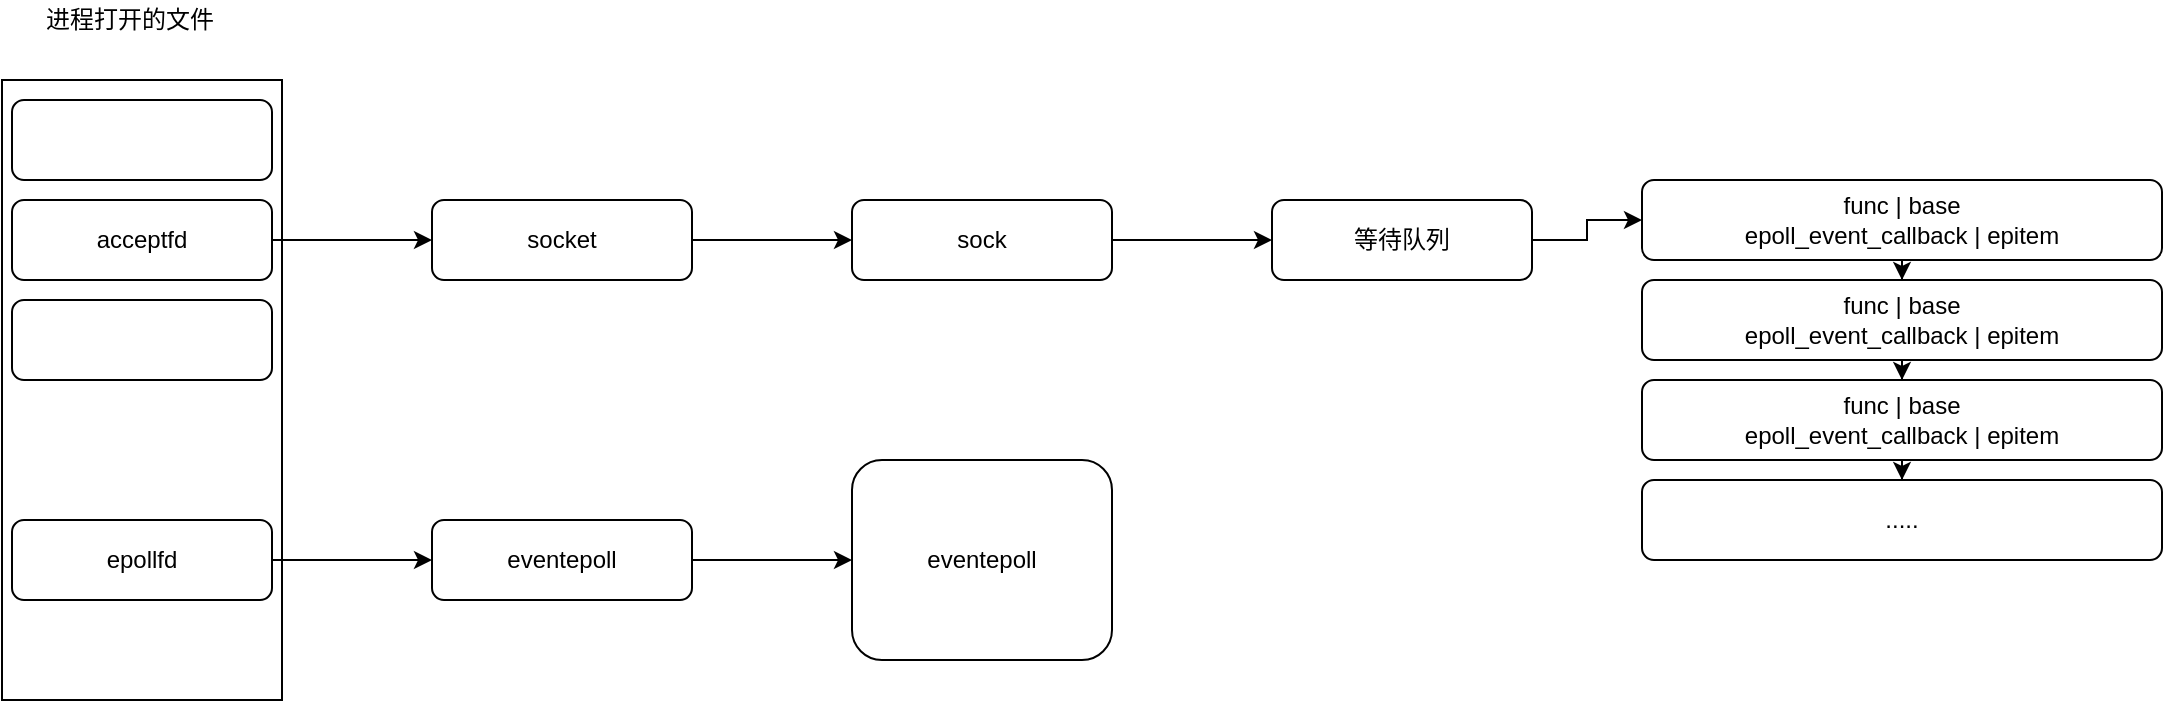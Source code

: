 <mxfile version="12.2.4"><diagram id="oZu2r19ZYhbxHoQtnqIn"><mxGraphModel dx="1034" dy="589" grid="1" gridSize="10" guides="1" tooltips="1" connect="1" arrows="1" fold="1" page="1" pageScale="1" pageWidth="827" pageHeight="1169" math="0" shadow="0"><root><mxCell id="0"/><mxCell id="1" parent="0"/><mxCell id="2" value="" style="rounded=0;whiteSpace=wrap;html=1;" vertex="1" parent="1"><mxGeometry x="170" y="100" width="140" height="310" as="geometry"/></mxCell><mxCell id="4" value="" style="rounded=1;whiteSpace=wrap;html=1;" vertex="1" parent="1"><mxGeometry x="175" y="110" width="130" height="40" as="geometry"/></mxCell><mxCell id="9" value="" style="edgeStyle=orthogonalEdgeStyle;rounded=0;orthogonalLoop=1;jettySize=auto;html=1;" edge="1" parent="1" source="5" target="8"><mxGeometry relative="1" as="geometry"/></mxCell><mxCell id="5" value="acceptfd" style="rounded=1;whiteSpace=wrap;html=1;" vertex="1" parent="1"><mxGeometry x="175" y="160" width="130" height="40" as="geometry"/></mxCell><mxCell id="11" value="" style="edgeStyle=orthogonalEdgeStyle;rounded=0;orthogonalLoop=1;jettySize=auto;html=1;" edge="1" parent="1" source="8" target="10"><mxGeometry relative="1" as="geometry"/></mxCell><mxCell id="8" value="socket" style="rounded=1;whiteSpace=wrap;html=1;" vertex="1" parent="1"><mxGeometry x="385" y="160" width="130" height="40" as="geometry"/></mxCell><mxCell id="15" value="" style="edgeStyle=orthogonalEdgeStyle;rounded=0;orthogonalLoop=1;jettySize=auto;html=1;" edge="1" parent="1" source="10" target="14"><mxGeometry relative="1" as="geometry"/></mxCell><mxCell id="10" value="sock" style="rounded=1;whiteSpace=wrap;html=1;" vertex="1" parent="1"><mxGeometry x="595" y="160" width="130" height="40" as="geometry"/></mxCell><mxCell id="17" value="" style="edgeStyle=orthogonalEdgeStyle;rounded=0;orthogonalLoop=1;jettySize=auto;html=1;" edge="1" parent="1" source="14" target="16"><mxGeometry relative="1" as="geometry"/></mxCell><mxCell id="14" value="等待队列" style="rounded=1;whiteSpace=wrap;html=1;" vertex="1" parent="1"><mxGeometry x="805" y="160" width="130" height="40" as="geometry"/></mxCell><mxCell id="21" value="" style="edgeStyle=orthogonalEdgeStyle;rounded=0;orthogonalLoop=1;jettySize=auto;html=1;" edge="1" parent="1" source="16" target="20"><mxGeometry relative="1" as="geometry"/></mxCell><mxCell id="16" value="func | base&lt;br&gt;epoll_event_callback | epitem" style="rounded=1;whiteSpace=wrap;html=1;" vertex="1" parent="1"><mxGeometry x="990" y="150" width="260" height="40" as="geometry"/></mxCell><mxCell id="23" value="" style="edgeStyle=orthogonalEdgeStyle;rounded=0;orthogonalLoop=1;jettySize=auto;html=1;" edge="1" parent="1" source="20" target="22"><mxGeometry relative="1" as="geometry"/></mxCell><mxCell id="20" value="func | base&lt;br&gt;epoll_event_callback | epitem" style="rounded=1;whiteSpace=wrap;html=1;" vertex="1" parent="1"><mxGeometry x="990" y="200" width="260" height="40" as="geometry"/></mxCell><mxCell id="26" value="" style="edgeStyle=orthogonalEdgeStyle;rounded=0;orthogonalLoop=1;jettySize=auto;html=1;" edge="1" parent="1" source="22" target="25"><mxGeometry relative="1" as="geometry"/></mxCell><mxCell id="22" value="func | base&lt;br&gt;epoll_event_callback | epitem" style="rounded=1;whiteSpace=wrap;html=1;" vertex="1" parent="1"><mxGeometry x="990" y="250" width="260" height="40" as="geometry"/></mxCell><mxCell id="25" value="....." style="rounded=1;whiteSpace=wrap;html=1;" vertex="1" parent="1"><mxGeometry x="990" y="300" width="260" height="40" as="geometry"/></mxCell><mxCell id="6" value="" style="rounded=1;whiteSpace=wrap;html=1;" vertex="1" parent="1"><mxGeometry x="175" y="210" width="130" height="40" as="geometry"/></mxCell><mxCell id="7" value="进程打开的文件" style="text;html=1;resizable=0;points=[];autosize=1;align=left;verticalAlign=top;spacingTop=-4;" vertex="1" parent="1"><mxGeometry x="190" y="60" width="100" height="10" as="geometry"/></mxCell><mxCell id="30" value="" style="edgeStyle=orthogonalEdgeStyle;rounded=0;orthogonalLoop=1;jettySize=auto;html=1;" edge="1" parent="1" source="28" target="29"><mxGeometry relative="1" as="geometry"/></mxCell><mxCell id="28" value="epollfd" style="rounded=1;whiteSpace=wrap;html=1;" vertex="1" parent="1"><mxGeometry x="175" y="320" width="130" height="40" as="geometry"/></mxCell><mxCell id="32" value="" style="edgeStyle=orthogonalEdgeStyle;rounded=0;orthogonalLoop=1;jettySize=auto;html=1;" edge="1" parent="1" source="29" target="31"><mxGeometry relative="1" as="geometry"/></mxCell><mxCell id="29" value="eventepoll" style="rounded=1;whiteSpace=wrap;html=1;" vertex="1" parent="1"><mxGeometry x="385" y="320" width="130" height="40" as="geometry"/></mxCell><mxCell id="31" value="eventepoll" style="rounded=1;whiteSpace=wrap;html=1;" vertex="1" parent="1"><mxGeometry x="595" y="290" width="130" height="100" as="geometry"/></mxCell></root></mxGraphModel></diagram></mxfile>